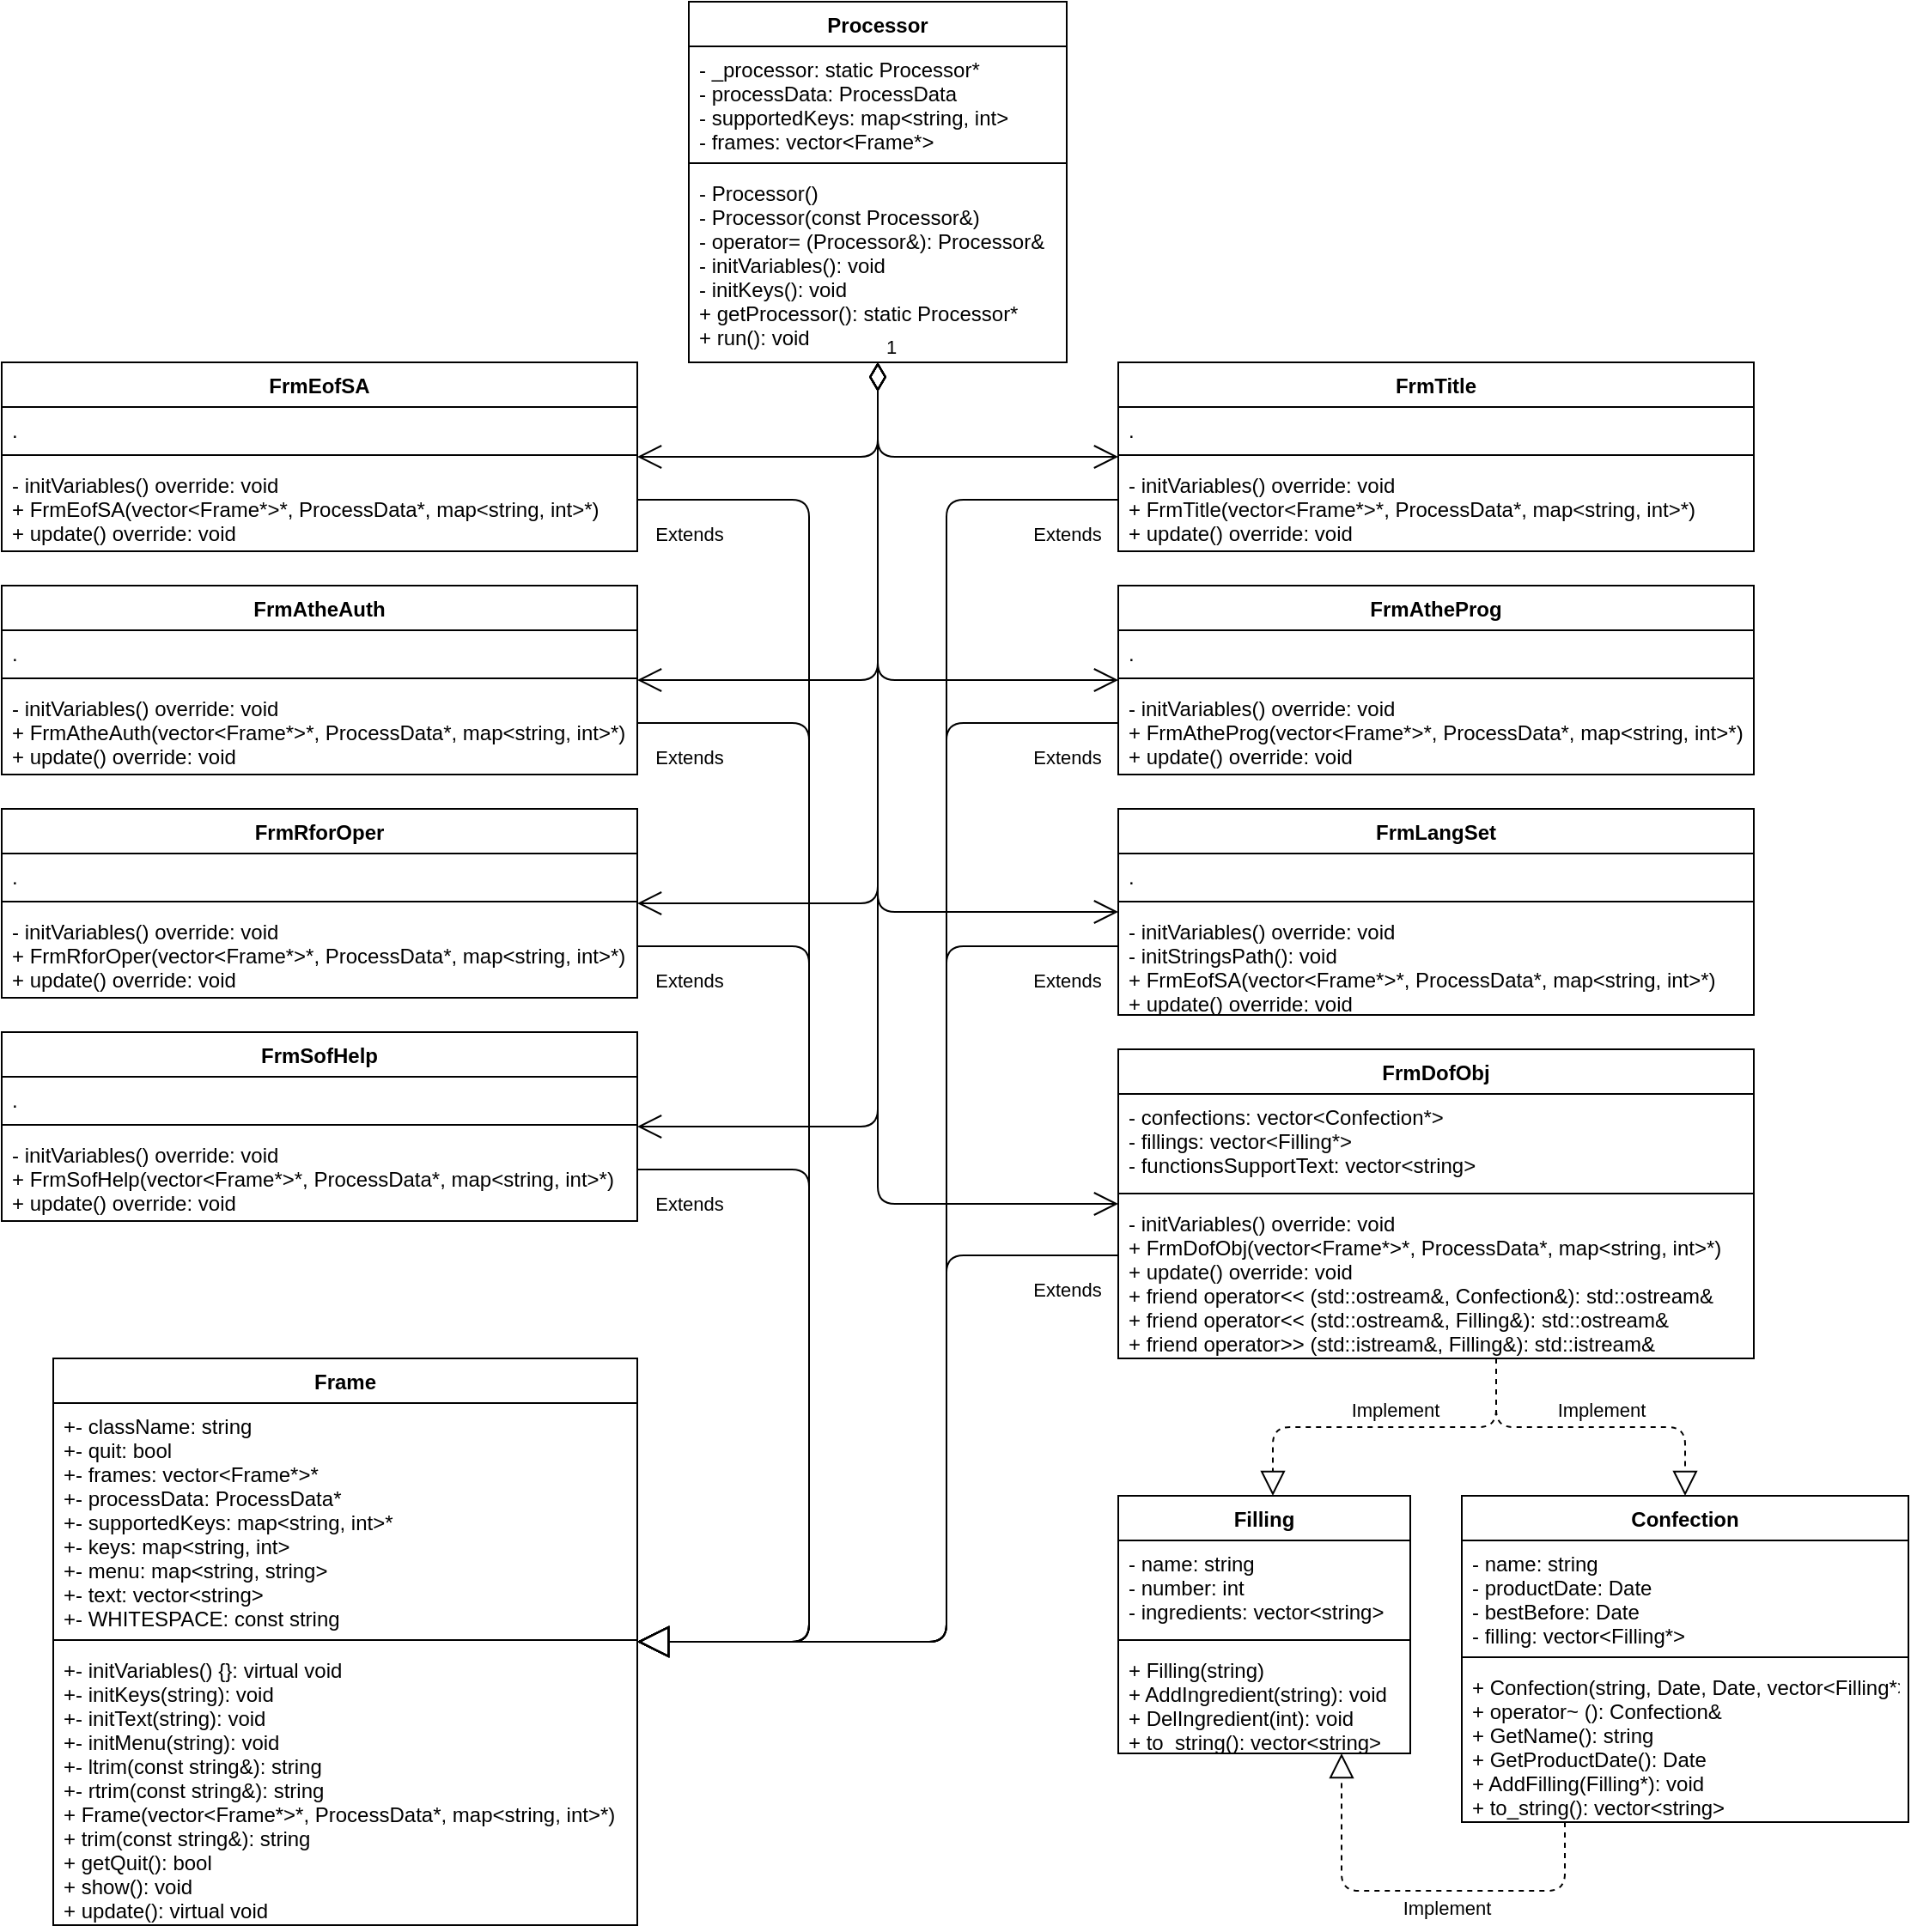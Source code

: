 <mxfile version="13.10.2" type="device"><diagram id="MO0vTpPWMAfDKP0zykVg" name="Page-1"><mxGraphModel dx="1182" dy="764" grid="1" gridSize="10" guides="1" tooltips="1" connect="1" arrows="1" fold="1" page="1" pageScale="1" pageWidth="1169" pageHeight="827" math="0" shadow="0"><root><mxCell id="0"/><mxCell id="1" parent="0"/><mxCell id="irqTDeyrzMG78RIB5Yos-1" value="Filling" style="swimlane;fontStyle=1;align=center;verticalAlign=top;childLayout=stackLayout;horizontal=1;startSize=26;horizontalStack=0;resizeParent=1;resizeParentMax=0;resizeLast=0;collapsible=1;marginBottom=0;" parent="1" vertex="1"><mxGeometry x="690" y="910" width="170" height="150" as="geometry"/></mxCell><mxCell id="irqTDeyrzMG78RIB5Yos-81" value="- name: string&#10;- number: int&#10;- ingredients: vector&lt;string&gt;" style="text;strokeColor=none;fillColor=none;align=left;verticalAlign=top;spacingLeft=4;spacingRight=4;overflow=hidden;rotatable=0;points=[[0,0.5],[1,0.5]];portConstraint=eastwest;" parent="irqTDeyrzMG78RIB5Yos-1" vertex="1"><mxGeometry y="26" width="170" height="54" as="geometry"/></mxCell><mxCell id="irqTDeyrzMG78RIB5Yos-3" value="" style="line;strokeWidth=1;fillColor=none;align=left;verticalAlign=middle;spacingTop=-1;spacingLeft=3;spacingRight=3;rotatable=0;labelPosition=right;points=[];portConstraint=eastwest;" parent="irqTDeyrzMG78RIB5Yos-1" vertex="1"><mxGeometry y="80" width="170" height="8" as="geometry"/></mxCell><mxCell id="irqTDeyrzMG78RIB5Yos-4" value="+ Filling(string)&#10;+ AddIngredient(string): void&#10;+ DelIngredient(int): void&#10;+ to_string(): vector&lt;string&gt;" style="text;strokeColor=none;fillColor=none;align=left;verticalAlign=top;spacingLeft=4;spacingRight=4;overflow=hidden;rotatable=0;points=[[0,0.5],[1,0.5]];portConstraint=eastwest;" parent="irqTDeyrzMG78RIB5Yos-1" vertex="1"><mxGeometry y="88" width="170" height="62" as="geometry"/></mxCell><mxCell id="irqTDeyrzMG78RIB5Yos-5" value="Confection" style="swimlane;fontStyle=1;align=center;verticalAlign=top;childLayout=stackLayout;horizontal=1;startSize=26;horizontalStack=0;resizeParent=1;resizeParentMax=0;resizeLast=0;collapsible=1;marginBottom=0;" parent="1" vertex="1"><mxGeometry x="890" y="910" width="260" height="190" as="geometry"/></mxCell><mxCell id="irqTDeyrzMG78RIB5Yos-6" value="- name: string&#10;- productDate: Date&#10;- bestBefore: Date&#10;- filling: vector&lt;Filling*&gt;" style="text;strokeColor=none;fillColor=none;align=left;verticalAlign=top;spacingLeft=4;spacingRight=4;overflow=hidden;rotatable=0;points=[[0,0.5],[1,0.5]];portConstraint=eastwest;" parent="irqTDeyrzMG78RIB5Yos-5" vertex="1"><mxGeometry y="26" width="260" height="64" as="geometry"/></mxCell><mxCell id="irqTDeyrzMG78RIB5Yos-7" value="" style="line;strokeWidth=1;fillColor=none;align=left;verticalAlign=middle;spacingTop=-1;spacingLeft=3;spacingRight=3;rotatable=0;labelPosition=right;points=[];portConstraint=eastwest;" parent="irqTDeyrzMG78RIB5Yos-5" vertex="1"><mxGeometry y="90" width="260" height="8" as="geometry"/></mxCell><mxCell id="irqTDeyrzMG78RIB5Yos-8" value="+ Confection(string, Date, Date, vector&lt;Filling*&gt;)&#10;+ operator~ (): Confection&amp;&#10;+ GetName(): string&#10;+ GetProductDate(): Date&#10;+ AddFilling(Filling*): void&#10;+ to_string(): vector&lt;string&gt;" style="text;strokeColor=none;fillColor=none;align=left;verticalAlign=top;spacingLeft=4;spacingRight=4;overflow=hidden;rotatable=0;points=[[0,0.5],[1,0.5]];portConstraint=eastwest;" parent="irqTDeyrzMG78RIB5Yos-5" vertex="1"><mxGeometry y="98" width="260" height="92" as="geometry"/></mxCell><mxCell id="irqTDeyrzMG78RIB5Yos-9" value="Frame" style="swimlane;fontStyle=1;align=center;verticalAlign=top;childLayout=stackLayout;horizontal=1;startSize=26;horizontalStack=0;resizeParent=1;resizeParentMax=0;resizeLast=0;collapsible=1;marginBottom=0;" parent="1" vertex="1"><mxGeometry x="70" y="830" width="340" height="330" as="geometry"/></mxCell><mxCell id="irqTDeyrzMG78RIB5Yos-10" value="+- className: string&#10;+- quit: bool&#10;+- frames: vector&lt;Frame*&gt;*&#10;+- processData: ProcessData*&#10;+- supportedKeys: map&lt;string, int&gt;*&#10;+- keys: map&lt;string, int&gt;&#10;+- menu: map&lt;string, string&gt;&#10;+- text: vector&lt;string&gt;&#10;+- WHITESPACE: const string" style="text;strokeColor=none;fillColor=none;align=left;verticalAlign=top;spacingLeft=4;spacingRight=4;overflow=hidden;rotatable=0;points=[[0,0.5],[1,0.5]];portConstraint=eastwest;" parent="irqTDeyrzMG78RIB5Yos-9" vertex="1"><mxGeometry y="26" width="340" height="134" as="geometry"/></mxCell><mxCell id="irqTDeyrzMG78RIB5Yos-11" value="" style="line;strokeWidth=1;fillColor=none;align=left;verticalAlign=middle;spacingTop=-1;spacingLeft=3;spacingRight=3;rotatable=0;labelPosition=right;points=[];portConstraint=eastwest;" parent="irqTDeyrzMG78RIB5Yos-9" vertex="1"><mxGeometry y="160" width="340" height="8" as="geometry"/></mxCell><mxCell id="irqTDeyrzMG78RIB5Yos-12" value="+- initVariables() {}: virtual void&#10;+- initKeys(string): void&#10;+- initText(string): void&#10;+- initMenu(string): void&#10;+- ltrim(const string&amp;): string&#10;+- rtrim(const string&amp;): string&#10;+ Frame(vector&lt;Frame*&gt;*, ProcessData*, map&lt;string, int&gt;*)&#10;+ trim(const string&amp;): string&#10;+ getQuit(): bool&#10;+ show(): void&#10;+ update(): virtual void" style="text;strokeColor=none;fillColor=none;align=left;verticalAlign=top;spacingLeft=4;spacingRight=4;overflow=hidden;rotatable=0;points=[[0,0.5],[1,0.5]];portConstraint=eastwest;" parent="irqTDeyrzMG78RIB5Yos-9" vertex="1"><mxGeometry y="168" width="340" height="162" as="geometry"/></mxCell><mxCell id="irqTDeyrzMG78RIB5Yos-13" value="FrmAtheAuth" style="swimlane;fontStyle=1;align=center;verticalAlign=top;childLayout=stackLayout;horizontal=1;startSize=26;horizontalStack=0;resizeParent=1;resizeParentMax=0;resizeLast=0;collapsible=1;marginBottom=0;" parent="1" vertex="1"><mxGeometry x="40" y="380" width="370" height="110" as="geometry"/></mxCell><mxCell id="irqTDeyrzMG78RIB5Yos-23" value="." style="text;strokeColor=none;fillColor=none;align=left;verticalAlign=top;spacingLeft=4;spacingRight=4;overflow=hidden;rotatable=0;points=[[0,0.5],[1,0.5]];portConstraint=eastwest;" parent="irqTDeyrzMG78RIB5Yos-13" vertex="1"><mxGeometry y="26" width="370" height="24" as="geometry"/></mxCell><mxCell id="irqTDeyrzMG78RIB5Yos-15" value="" style="line;strokeWidth=1;fillColor=none;align=left;verticalAlign=middle;spacingTop=-1;spacingLeft=3;spacingRight=3;rotatable=0;labelPosition=right;points=[];portConstraint=eastwest;" parent="irqTDeyrzMG78RIB5Yos-13" vertex="1"><mxGeometry y="50" width="370" height="8" as="geometry"/></mxCell><mxCell id="irqTDeyrzMG78RIB5Yos-16" value="- initVariables() override: void&#10;+ FrmAtheAuth(vector&lt;Frame*&gt;*, ProcessData*, map&lt;string, int&gt;*)&#10;+ update() override: void" style="text;strokeColor=none;fillColor=none;align=left;verticalAlign=top;spacingLeft=4;spacingRight=4;overflow=hidden;rotatable=0;points=[[0,0.5],[1,0.5]];portConstraint=eastwest;" parent="irqTDeyrzMG78RIB5Yos-13" vertex="1"><mxGeometry y="58" width="370" height="52" as="geometry"/></mxCell><mxCell id="irqTDeyrzMG78RIB5Yos-17" value="FrmDofObj" style="swimlane;fontStyle=1;align=center;verticalAlign=top;childLayout=stackLayout;horizontal=1;startSize=26;horizontalStack=0;resizeParent=1;resizeParentMax=0;resizeLast=0;collapsible=1;marginBottom=0;" parent="1" vertex="1"><mxGeometry x="690" y="650" width="370" height="180" as="geometry"/></mxCell><mxCell id="irqTDeyrzMG78RIB5Yos-24" value="- confections: vector&lt;Confection*&gt;&#10;- fillings: vector&lt;Filling*&gt;&#10;- functionsSupportText: vector&lt;string&gt;&#10;" style="text;strokeColor=none;fillColor=none;align=left;verticalAlign=top;spacingLeft=4;spacingRight=4;overflow=hidden;rotatable=0;points=[[0,0.5],[1,0.5]];portConstraint=eastwest;" parent="irqTDeyrzMG78RIB5Yos-17" vertex="1"><mxGeometry y="26" width="370" height="54" as="geometry"/></mxCell><mxCell id="irqTDeyrzMG78RIB5Yos-18" value="" style="line;strokeWidth=1;fillColor=none;align=left;verticalAlign=middle;spacingTop=-1;spacingLeft=3;spacingRight=3;rotatable=0;labelPosition=right;points=[];portConstraint=eastwest;" parent="irqTDeyrzMG78RIB5Yos-17" vertex="1"><mxGeometry y="80" width="370" height="8" as="geometry"/></mxCell><mxCell id="irqTDeyrzMG78RIB5Yos-19" value="- initVariables() override: void&#10;+ FrmDofObj(vector&lt;Frame*&gt;*, ProcessData*, map&lt;string, int&gt;*)&#10;+ update() override: void&#10;+ friend operator&lt;&lt; (std::ostream&amp;, Confection&amp;): std::ostream&amp;&#10;+ friend operator&lt;&lt; (std::ostream&amp;, Filling&amp;): std::ostream&amp;&#10;+ friend operator&gt;&gt; (std::istream&amp;, Filling&amp;): std::istream&amp;&#10;" style="text;strokeColor=none;fillColor=none;align=left;verticalAlign=top;spacingLeft=4;spacingRight=4;overflow=hidden;rotatable=0;points=[[0,0.5],[1,0.5]];portConstraint=eastwest;" parent="irqTDeyrzMG78RIB5Yos-17" vertex="1"><mxGeometry y="88" width="370" height="92" as="geometry"/></mxCell><mxCell id="irqTDeyrzMG78RIB5Yos-20" value="FrmAtheProg" style="swimlane;fontStyle=1;align=center;verticalAlign=top;childLayout=stackLayout;horizontal=1;startSize=26;horizontalStack=0;resizeParent=1;resizeParentMax=0;resizeLast=0;collapsible=1;marginBottom=0;" parent="1" vertex="1"><mxGeometry x="690" y="380" width="370" height="110" as="geometry"/></mxCell><mxCell id="irqTDeyrzMG78RIB5Yos-25" value="." style="text;strokeColor=none;fillColor=none;align=left;verticalAlign=top;spacingLeft=4;spacingRight=4;overflow=hidden;rotatable=0;points=[[0,0.5],[1,0.5]];portConstraint=eastwest;" parent="irqTDeyrzMG78RIB5Yos-20" vertex="1"><mxGeometry y="26" width="370" height="24" as="geometry"/></mxCell><mxCell id="irqTDeyrzMG78RIB5Yos-21" value="" style="line;strokeWidth=1;fillColor=none;align=left;verticalAlign=middle;spacingTop=-1;spacingLeft=3;spacingRight=3;rotatable=0;labelPosition=right;points=[];portConstraint=eastwest;" parent="irqTDeyrzMG78RIB5Yos-20" vertex="1"><mxGeometry y="50" width="370" height="8" as="geometry"/></mxCell><mxCell id="irqTDeyrzMG78RIB5Yos-22" value="- initVariables() override: void&#10;+ FrmAtheProg(vector&lt;Frame*&gt;*, ProcessData*, map&lt;string, int&gt;*)&#10;+ update() override: void" style="text;strokeColor=none;fillColor=none;align=left;verticalAlign=top;spacingLeft=4;spacingRight=4;overflow=hidden;rotatable=0;points=[[0,0.5],[1,0.5]];portConstraint=eastwest;" parent="irqTDeyrzMG78RIB5Yos-20" vertex="1"><mxGeometry y="58" width="370" height="52" as="geometry"/></mxCell><mxCell id="irqTDeyrzMG78RIB5Yos-26" value="FrmEofSA" style="swimlane;fontStyle=1;align=center;verticalAlign=top;childLayout=stackLayout;horizontal=1;startSize=26;horizontalStack=0;resizeParent=1;resizeParentMax=0;resizeLast=0;collapsible=1;marginBottom=0;" parent="1" vertex="1"><mxGeometry x="40" y="250" width="370" height="110" as="geometry"/></mxCell><mxCell id="irqTDeyrzMG78RIB5Yos-27" value="." style="text;strokeColor=none;fillColor=none;align=left;verticalAlign=top;spacingLeft=4;spacingRight=4;overflow=hidden;rotatable=0;points=[[0,0.5],[1,0.5]];portConstraint=eastwest;" parent="irqTDeyrzMG78RIB5Yos-26" vertex="1"><mxGeometry y="26" width="370" height="24" as="geometry"/></mxCell><mxCell id="irqTDeyrzMG78RIB5Yos-28" value="" style="line;strokeWidth=1;fillColor=none;align=left;verticalAlign=middle;spacingTop=-1;spacingLeft=3;spacingRight=3;rotatable=0;labelPosition=right;points=[];portConstraint=eastwest;" parent="irqTDeyrzMG78RIB5Yos-26" vertex="1"><mxGeometry y="50" width="370" height="8" as="geometry"/></mxCell><mxCell id="irqTDeyrzMG78RIB5Yos-29" value="- initVariables() override: void&#10;+ FrmEofSA(vector&lt;Frame*&gt;*, ProcessData*, map&lt;string, int&gt;*)&#10;+ update() override: void" style="text;strokeColor=none;fillColor=none;align=left;verticalAlign=top;spacingLeft=4;spacingRight=4;overflow=hidden;rotatable=0;points=[[0,0.5],[1,0.5]];portConstraint=eastwest;" parent="irqTDeyrzMG78RIB5Yos-26" vertex="1"><mxGeometry y="58" width="370" height="52" as="geometry"/></mxCell><mxCell id="irqTDeyrzMG78RIB5Yos-30" value="FrmLangSet" style="swimlane;fontStyle=1;align=center;verticalAlign=top;childLayout=stackLayout;horizontal=1;startSize=26;horizontalStack=0;resizeParent=1;resizeParentMax=0;resizeLast=0;collapsible=1;marginBottom=0;" parent="1" vertex="1"><mxGeometry x="690" y="510" width="370" height="120" as="geometry"/></mxCell><mxCell id="irqTDeyrzMG78RIB5Yos-31" value="." style="text;strokeColor=none;fillColor=none;align=left;verticalAlign=top;spacingLeft=4;spacingRight=4;overflow=hidden;rotatable=0;points=[[0,0.5],[1,0.5]];portConstraint=eastwest;" parent="irqTDeyrzMG78RIB5Yos-30" vertex="1"><mxGeometry y="26" width="370" height="24" as="geometry"/></mxCell><mxCell id="irqTDeyrzMG78RIB5Yos-32" value="" style="line;strokeWidth=1;fillColor=none;align=left;verticalAlign=middle;spacingTop=-1;spacingLeft=3;spacingRight=3;rotatable=0;labelPosition=right;points=[];portConstraint=eastwest;" parent="irqTDeyrzMG78RIB5Yos-30" vertex="1"><mxGeometry y="50" width="370" height="8" as="geometry"/></mxCell><mxCell id="irqTDeyrzMG78RIB5Yos-33" value="- initVariables() override: void&#10;- initStringsPath(): void&#10;+ FrmEofSA(vector&lt;Frame*&gt;*, ProcessData*, map&lt;string, int&gt;*)&#10;+ update() override: void" style="text;strokeColor=none;fillColor=none;align=left;verticalAlign=top;spacingLeft=4;spacingRight=4;overflow=hidden;rotatable=0;points=[[0,0.5],[1,0.5]];portConstraint=eastwest;" parent="irqTDeyrzMG78RIB5Yos-30" vertex="1"><mxGeometry y="58" width="370" height="62" as="geometry"/></mxCell><mxCell id="irqTDeyrzMG78RIB5Yos-34" value="FrmRforOper" style="swimlane;fontStyle=1;align=center;verticalAlign=top;childLayout=stackLayout;horizontal=1;startSize=26;horizontalStack=0;resizeParent=1;resizeParentMax=0;resizeLast=0;collapsible=1;marginBottom=0;" parent="1" vertex="1"><mxGeometry x="40" y="510" width="370" height="110" as="geometry"/></mxCell><mxCell id="irqTDeyrzMG78RIB5Yos-35" value="." style="text;strokeColor=none;fillColor=none;align=left;verticalAlign=top;spacingLeft=4;spacingRight=4;overflow=hidden;rotatable=0;points=[[0,0.5],[1,0.5]];portConstraint=eastwest;" parent="irqTDeyrzMG78RIB5Yos-34" vertex="1"><mxGeometry y="26" width="370" height="24" as="geometry"/></mxCell><mxCell id="irqTDeyrzMG78RIB5Yos-36" value="" style="line;strokeWidth=1;fillColor=none;align=left;verticalAlign=middle;spacingTop=-1;spacingLeft=3;spacingRight=3;rotatable=0;labelPosition=right;points=[];portConstraint=eastwest;" parent="irqTDeyrzMG78RIB5Yos-34" vertex="1"><mxGeometry y="50" width="370" height="8" as="geometry"/></mxCell><mxCell id="irqTDeyrzMG78RIB5Yos-37" value="- initVariables() override: void&#10;+ FrmRforOper(vector&lt;Frame*&gt;*, ProcessData*, map&lt;string, int&gt;*)&#10;+ update() override: void" style="text;strokeColor=none;fillColor=none;align=left;verticalAlign=top;spacingLeft=4;spacingRight=4;overflow=hidden;rotatable=0;points=[[0,0.5],[1,0.5]];portConstraint=eastwest;" parent="irqTDeyrzMG78RIB5Yos-34" vertex="1"><mxGeometry y="58" width="370" height="52" as="geometry"/></mxCell><mxCell id="irqTDeyrzMG78RIB5Yos-38" value="FrmSofHelp" style="swimlane;fontStyle=1;align=center;verticalAlign=top;childLayout=stackLayout;horizontal=1;startSize=26;horizontalStack=0;resizeParent=1;resizeParentMax=0;resizeLast=0;collapsible=1;marginBottom=0;" parent="1" vertex="1"><mxGeometry x="40" y="640" width="370" height="110" as="geometry"/></mxCell><mxCell id="irqTDeyrzMG78RIB5Yos-39" value="." style="text;strokeColor=none;fillColor=none;align=left;verticalAlign=top;spacingLeft=4;spacingRight=4;overflow=hidden;rotatable=0;points=[[0,0.5],[1,0.5]];portConstraint=eastwest;" parent="irqTDeyrzMG78RIB5Yos-38" vertex="1"><mxGeometry y="26" width="370" height="24" as="geometry"/></mxCell><mxCell id="irqTDeyrzMG78RIB5Yos-40" value="" style="line;strokeWidth=1;fillColor=none;align=left;verticalAlign=middle;spacingTop=-1;spacingLeft=3;spacingRight=3;rotatable=0;labelPosition=right;points=[];portConstraint=eastwest;" parent="irqTDeyrzMG78RIB5Yos-38" vertex="1"><mxGeometry y="50" width="370" height="8" as="geometry"/></mxCell><mxCell id="irqTDeyrzMG78RIB5Yos-41" value="- initVariables() override: void&#10;+ FrmSofHelp(vector&lt;Frame*&gt;*, ProcessData*, map&lt;string, int&gt;*)&#10;+ update() override: void" style="text;strokeColor=none;fillColor=none;align=left;verticalAlign=top;spacingLeft=4;spacingRight=4;overflow=hidden;rotatable=0;points=[[0,0.5],[1,0.5]];portConstraint=eastwest;" parent="irqTDeyrzMG78RIB5Yos-38" vertex="1"><mxGeometry y="58" width="370" height="52" as="geometry"/></mxCell><mxCell id="irqTDeyrzMG78RIB5Yos-42" value="FrmTitle" style="swimlane;fontStyle=1;align=center;verticalAlign=top;childLayout=stackLayout;horizontal=1;startSize=26;horizontalStack=0;resizeParent=1;resizeParentMax=0;resizeLast=0;collapsible=1;marginBottom=0;" parent="1" vertex="1"><mxGeometry x="690" y="250" width="370" height="110" as="geometry"/></mxCell><mxCell id="irqTDeyrzMG78RIB5Yos-43" value="." style="text;strokeColor=none;fillColor=none;align=left;verticalAlign=top;spacingLeft=4;spacingRight=4;overflow=hidden;rotatable=0;points=[[0,0.5],[1,0.5]];portConstraint=eastwest;" parent="irqTDeyrzMG78RIB5Yos-42" vertex="1"><mxGeometry y="26" width="370" height="24" as="geometry"/></mxCell><mxCell id="irqTDeyrzMG78RIB5Yos-44" value="" style="line;strokeWidth=1;fillColor=none;align=left;verticalAlign=middle;spacingTop=-1;spacingLeft=3;spacingRight=3;rotatable=0;labelPosition=right;points=[];portConstraint=eastwest;" parent="irqTDeyrzMG78RIB5Yos-42" vertex="1"><mxGeometry y="50" width="370" height="8" as="geometry"/></mxCell><mxCell id="irqTDeyrzMG78RIB5Yos-45" value="- initVariables() override: void&#10;+ FrmTitle(vector&lt;Frame*&gt;*, ProcessData*, map&lt;string, int&gt;*)&#10;+ update() override: void" style="text;strokeColor=none;fillColor=none;align=left;verticalAlign=top;spacingLeft=4;spacingRight=4;overflow=hidden;rotatable=0;points=[[0,0.5],[1,0.5]];portConstraint=eastwest;" parent="irqTDeyrzMG78RIB5Yos-42" vertex="1"><mxGeometry y="58" width="370" height="52" as="geometry"/></mxCell><mxCell id="irqTDeyrzMG78RIB5Yos-46" value="Processor" style="swimlane;fontStyle=1;align=center;verticalAlign=top;childLayout=stackLayout;horizontal=1;startSize=26;horizontalStack=0;resizeParent=1;resizeParentMax=0;resizeLast=0;collapsible=1;marginBottom=0;" parent="1" vertex="1"><mxGeometry x="440" y="40" width="220" height="210" as="geometry"/></mxCell><mxCell id="irqTDeyrzMG78RIB5Yos-47" value="- _processor: static Processor*&#10;- processData: ProcessData&#10;- supportedKeys: map&lt;string, int&gt;&#10;- frames: vector&lt;Frame*&gt;" style="text;strokeColor=none;fillColor=none;align=left;verticalAlign=top;spacingLeft=4;spacingRight=4;overflow=hidden;rotatable=0;points=[[0,0.5],[1,0.5]];portConstraint=eastwest;" parent="irqTDeyrzMG78RIB5Yos-46" vertex="1"><mxGeometry y="26" width="220" height="64" as="geometry"/></mxCell><mxCell id="irqTDeyrzMG78RIB5Yos-48" value="" style="line;strokeWidth=1;fillColor=none;align=left;verticalAlign=middle;spacingTop=-1;spacingLeft=3;spacingRight=3;rotatable=0;labelPosition=right;points=[];portConstraint=eastwest;" parent="irqTDeyrzMG78RIB5Yos-46" vertex="1"><mxGeometry y="90" width="220" height="8" as="geometry"/></mxCell><mxCell id="irqTDeyrzMG78RIB5Yos-49" value="- Processor()&#10;- Processor(const Processor&amp;)&#10;- operator= (Processor&amp;): Processor&amp;&#10;- initVariables(): void&#10;- initKeys(): void &#10;+ getProcessor(): static Processor*&#10;+ run(): void" style="text;strokeColor=none;fillColor=none;align=left;verticalAlign=top;spacingLeft=4;spacingRight=4;overflow=hidden;rotatable=0;points=[[0,0.5],[1,0.5]];portConstraint=eastwest;" parent="irqTDeyrzMG78RIB5Yos-46" vertex="1"><mxGeometry y="98" width="220" height="112" as="geometry"/></mxCell><mxCell id="irqTDeyrzMG78RIB5Yos-51" value="Extends" style="endArrow=block;endSize=16;endFill=0;html=1;edgeStyle=orthogonalEdgeStyle;" parent="1" source="irqTDeyrzMG78RIB5Yos-26" target="irqTDeyrzMG78RIB5Yos-9" edge="1"><mxGeometry x="-0.931" y="-20" width="160" relative="1" as="geometry"><mxPoint x="710" y="80" as="sourcePoint"/><mxPoint x="870" y="80" as="targetPoint"/><Array as="points"><mxPoint x="510" y="330"/><mxPoint x="510" y="995"/></Array><mxPoint as="offset"/></mxGeometry></mxCell><mxCell id="irqTDeyrzMG78RIB5Yos-53" value="Extends" style="endArrow=block;endSize=16;endFill=0;html=1;edgeStyle=orthogonalEdgeStyle;" parent="1" source="irqTDeyrzMG78RIB5Yos-34" target="irqTDeyrzMG78RIB5Yos-9" edge="1"><mxGeometry x="-0.901" y="-20" width="160" relative="1" as="geometry"><mxPoint x="1060.938" y="50.0" as="sourcePoint"/><mxPoint x="1180" y="-26.2" as="targetPoint"/><Array as="points"><mxPoint x="510" y="590"/><mxPoint x="510" y="995"/></Array><mxPoint as="offset"/></mxGeometry></mxCell><mxCell id="irqTDeyrzMG78RIB5Yos-54" value="Extends" style="endArrow=block;endSize=16;endFill=0;html=1;edgeStyle=orthogonalEdgeStyle;" parent="1" source="irqTDeyrzMG78RIB5Yos-38" target="irqTDeyrzMG78RIB5Yos-9" edge="1"><mxGeometry x="-0.874" y="-20" width="160" relative="1" as="geometry"><mxPoint x="1070.938" y="60.0" as="sourcePoint"/><mxPoint x="1190" y="-16.2" as="targetPoint"/><Array as="points"><mxPoint x="510" y="720"/><mxPoint x="510" y="995"/></Array><mxPoint as="offset"/></mxGeometry></mxCell><mxCell id="irqTDeyrzMG78RIB5Yos-55" value="Extends" style="endArrow=block;endSize=16;endFill=0;html=1;edgeStyle=orthogonalEdgeStyle;" parent="1" source="irqTDeyrzMG78RIB5Yos-42" target="irqTDeyrzMG78RIB5Yos-9" edge="1"><mxGeometry x="-0.936" y="20" width="160" relative="1" as="geometry"><mxPoint x="1080.938" y="70.0" as="sourcePoint"/><mxPoint x="1200" y="-6.2" as="targetPoint"/><Array as="points"><mxPoint x="590" y="330"/><mxPoint x="590" y="995"/></Array><mxPoint as="offset"/></mxGeometry></mxCell><mxCell id="irqTDeyrzMG78RIB5Yos-56" value="Extends" style="endArrow=block;endSize=16;endFill=0;html=1;edgeStyle=orthogonalEdgeStyle;" parent="1" source="irqTDeyrzMG78RIB5Yos-30" target="irqTDeyrzMG78RIB5Yos-9" edge="1"><mxGeometry x="-0.912" y="20" width="160" relative="1" as="geometry"><mxPoint x="1090.938" y="80.0" as="sourcePoint"/><mxPoint x="1210" y="3.8" as="targetPoint"/><Array as="points"><mxPoint x="590" y="590"/><mxPoint x="590" y="995"/></Array><mxPoint as="offset"/></mxGeometry></mxCell><mxCell id="irqTDeyrzMG78RIB5Yos-57" value="Extends" style="endArrow=block;endSize=16;endFill=0;html=1;edgeStyle=orthogonalEdgeStyle;" parent="1" source="irqTDeyrzMG78RIB5Yos-13" target="irqTDeyrzMG78RIB5Yos-9" edge="1"><mxGeometry x="-0.918" y="-20" width="160" relative="1" as="geometry"><mxPoint x="1100.938" y="90.0" as="sourcePoint"/><mxPoint x="1220" y="13.8" as="targetPoint"/><Array as="points"><mxPoint x="510" y="460"/><mxPoint x="510" y="995"/></Array><mxPoint as="offset"/></mxGeometry></mxCell><mxCell id="irqTDeyrzMG78RIB5Yos-58" value="Extends" style="endArrow=block;endSize=16;endFill=0;html=1;edgeStyle=orthogonalEdgeStyle;" parent="1" source="irqTDeyrzMG78RIB5Yos-20" target="irqTDeyrzMG78RIB5Yos-9" edge="1"><mxGeometry x="-0.926" y="20" width="160" relative="1" as="geometry"><mxPoint x="1110.938" y="100.0" as="sourcePoint"/><mxPoint x="1230" y="23.8" as="targetPoint"/><Array as="points"><mxPoint x="590" y="460"/><mxPoint x="590" y="995"/></Array><mxPoint as="offset"/></mxGeometry></mxCell><mxCell id="irqTDeyrzMG78RIB5Yos-59" value="Extends" style="endArrow=block;endSize=16;endFill=0;html=1;edgeStyle=orthogonalEdgeStyle;" parent="1" source="irqTDeyrzMG78RIB5Yos-17" target="irqTDeyrzMG78RIB5Yos-9" edge="1"><mxGeometry x="-0.881" y="20" width="160" relative="1" as="geometry"><mxPoint x="1120.938" y="110.0" as="sourcePoint"/><mxPoint x="1240" y="33.8" as="targetPoint"/><Array as="points"><mxPoint x="590" y="770"/><mxPoint x="590" y="995"/></Array><mxPoint as="offset"/></mxGeometry></mxCell><mxCell id="irqTDeyrzMG78RIB5Yos-65" value="1" style="endArrow=open;html=1;endSize=12;startArrow=diamondThin;startSize=14;startFill=0;align=left;verticalAlign=bottom;edgeStyle=orthogonalEdgeStyle;" parent="1" source="irqTDeyrzMG78RIB5Yos-46" target="irqTDeyrzMG78RIB5Yos-26" edge="1"><mxGeometry x="-1" y="3" relative="1" as="geometry"><mxPoint x="430" y="330" as="sourcePoint"/><mxPoint x="590" y="330" as="targetPoint"/><Array as="points"><mxPoint x="550" y="305"/></Array></mxGeometry></mxCell><mxCell id="irqTDeyrzMG78RIB5Yos-66" value="1" style="endArrow=open;html=1;endSize=12;startArrow=diamondThin;startSize=14;startFill=0;align=left;verticalAlign=bottom;edgeStyle=orthogonalEdgeStyle;" parent="1" source="irqTDeyrzMG78RIB5Yos-46" target="irqTDeyrzMG78RIB5Yos-13" edge="1"><mxGeometry x="-1" y="3" relative="1" as="geometry"><mxPoint x="450" y="477.837" as="sourcePoint"/><mxPoint x="-700" y="716.592" as="targetPoint"/><Array as="points"><mxPoint x="550" y="435"/></Array></mxGeometry></mxCell><mxCell id="irqTDeyrzMG78RIB5Yos-67" value="1" style="endArrow=open;html=1;endSize=12;startArrow=diamondThin;startSize=14;startFill=0;align=left;verticalAlign=bottom;edgeStyle=orthogonalEdgeStyle;" parent="1" source="irqTDeyrzMG78RIB5Yos-46" target="irqTDeyrzMG78RIB5Yos-34" edge="1"><mxGeometry x="-1" y="3" relative="1" as="geometry"><mxPoint x="460" y="487.837" as="sourcePoint"/><mxPoint x="-690" y="726.592" as="targetPoint"/><Array as="points"><mxPoint x="550" y="565"/></Array></mxGeometry></mxCell><mxCell id="irqTDeyrzMG78RIB5Yos-68" value="1" style="endArrow=open;html=1;endSize=12;startArrow=diamondThin;startSize=14;startFill=0;align=left;verticalAlign=bottom;edgeStyle=orthogonalEdgeStyle;" parent="1" source="irqTDeyrzMG78RIB5Yos-46" target="irqTDeyrzMG78RIB5Yos-38" edge="1"><mxGeometry x="-1" y="3" relative="1" as="geometry"><mxPoint x="470" y="497.837" as="sourcePoint"/><mxPoint x="-680" y="736.592" as="targetPoint"/><Array as="points"><mxPoint x="550" y="695"/></Array></mxGeometry></mxCell><mxCell id="irqTDeyrzMG78RIB5Yos-69" value="1" style="endArrow=open;html=1;endSize=12;startArrow=diamondThin;startSize=14;startFill=0;align=left;verticalAlign=bottom;edgeStyle=orthogonalEdgeStyle;" parent="1" source="irqTDeyrzMG78RIB5Yos-46" target="irqTDeyrzMG78RIB5Yos-42" edge="1"><mxGeometry x="-1" y="3" relative="1" as="geometry"><mxPoint x="480" y="507.837" as="sourcePoint"/><mxPoint x="-670" y="746.592" as="targetPoint"/><Array as="points"><mxPoint x="550" y="305"/></Array></mxGeometry></mxCell><mxCell id="irqTDeyrzMG78RIB5Yos-70" value="1" style="endArrow=open;html=1;endSize=12;startArrow=diamondThin;startSize=14;startFill=0;align=left;verticalAlign=bottom;edgeStyle=orthogonalEdgeStyle;" parent="1" source="irqTDeyrzMG78RIB5Yos-46" target="irqTDeyrzMG78RIB5Yos-20" edge="1"><mxGeometry x="-1" y="3" relative="1" as="geometry"><mxPoint x="490" y="517.837" as="sourcePoint"/><mxPoint x="-660" y="756.592" as="targetPoint"/><Array as="points"><mxPoint x="550" y="435"/></Array></mxGeometry></mxCell><mxCell id="irqTDeyrzMG78RIB5Yos-71" value="1" style="endArrow=open;html=1;endSize=12;startArrow=diamondThin;startSize=14;startFill=0;align=left;verticalAlign=bottom;edgeStyle=orthogonalEdgeStyle;" parent="1" source="irqTDeyrzMG78RIB5Yos-46" target="irqTDeyrzMG78RIB5Yos-30" edge="1"><mxGeometry x="-1" y="3" relative="1" as="geometry"><mxPoint x="670" y="525.968" as="sourcePoint"/><mxPoint x="939.75" y="700" as="targetPoint"/><Array as="points"><mxPoint x="550" y="570"/></Array></mxGeometry></mxCell><mxCell id="irqTDeyrzMG78RIB5Yos-72" value="1" style="endArrow=open;html=1;endSize=12;startArrow=diamondThin;startSize=14;startFill=0;align=left;verticalAlign=bottom;edgeStyle=orthogonalEdgeStyle;" parent="1" source="irqTDeyrzMG78RIB5Yos-46" target="irqTDeyrzMG78RIB5Yos-17" edge="1"><mxGeometry x="-1" y="3" relative="1" as="geometry"><mxPoint x="680" y="535.968" as="sourcePoint"/><mxPoint x="949.75" y="710" as="targetPoint"/><Array as="points"><mxPoint x="550" y="740"/></Array></mxGeometry></mxCell><mxCell id="irqTDeyrzMG78RIB5Yos-73" value="" style="endArrow=block;dashed=1;endFill=0;endSize=12;html=1;edgeStyle=orthogonalEdgeStyle;" parent="1" source="irqTDeyrzMG78RIB5Yos-17" target="irqTDeyrzMG78RIB5Yos-5" edge="1"><mxGeometry width="160" relative="1" as="geometry"><mxPoint x="370" y="870" as="sourcePoint"/><mxPoint x="530" y="870" as="targetPoint"/><Array as="points"><mxPoint x="910" y="870"/><mxPoint x="1020" y="870"/></Array></mxGeometry></mxCell><mxCell id="irqTDeyrzMG78RIB5Yos-75" value="Implement" style="edgeLabel;html=1;align=center;verticalAlign=middle;resizable=0;points=[];" parent="irqTDeyrzMG78RIB5Yos-73" vertex="1" connectable="0"><mxGeometry x="-0.273" y="5" relative="1" as="geometry"><mxPoint x="31.67" y="-5" as="offset"/></mxGeometry></mxCell><mxCell id="irqTDeyrzMG78RIB5Yos-74" value="" style="endArrow=block;dashed=1;endFill=0;endSize=12;html=1;edgeStyle=orthogonalEdgeStyle;" parent="1" source="irqTDeyrzMG78RIB5Yos-17" target="irqTDeyrzMG78RIB5Yos-1" edge="1"><mxGeometry width="160" relative="1" as="geometry"><mxPoint x="885.0" y="840" as="sourcePoint"/><mxPoint x="940.0" y="900" as="targetPoint"/><Array as="points"><mxPoint x="910" y="870"/><mxPoint x="780" y="870"/></Array></mxGeometry></mxCell><mxCell id="irqTDeyrzMG78RIB5Yos-76" value="Implement" style="edgeLabel;html=1;align=center;verticalAlign=middle;resizable=0;points=[];" parent="irqTDeyrzMG78RIB5Yos-74" vertex="1" connectable="0"><mxGeometry x="-0.193" y="-1" relative="1" as="geometry"><mxPoint x="-15" y="-9" as="offset"/></mxGeometry></mxCell><mxCell id="j_jxC0C0bkACm8YAJKnu-1" value="" style="endArrow=block;dashed=1;endFill=0;endSize=12;html=1;edgeStyle=orthogonalEdgeStyle;" parent="1" source="irqTDeyrzMG78RIB5Yos-5" target="irqTDeyrzMG78RIB5Yos-1" edge="1"><mxGeometry width="160" relative="1" as="geometry"><mxPoint x="920" y="840" as="sourcePoint"/><mxPoint x="790" y="920" as="targetPoint"/><Array as="points"><mxPoint x="950" y="1140"/><mxPoint x="820" y="1140"/></Array></mxGeometry></mxCell><mxCell id="j_jxC0C0bkACm8YAJKnu-2" value="Implement" style="edgeLabel;html=1;align=center;verticalAlign=middle;resizable=0;points=[];" parent="j_jxC0C0bkACm8YAJKnu-1" vertex="1" connectable="0"><mxGeometry x="-0.193" y="-1" relative="1" as="geometry"><mxPoint x="-8.57" y="11" as="offset"/></mxGeometry></mxCell></root></mxGraphModel></diagram></mxfile>